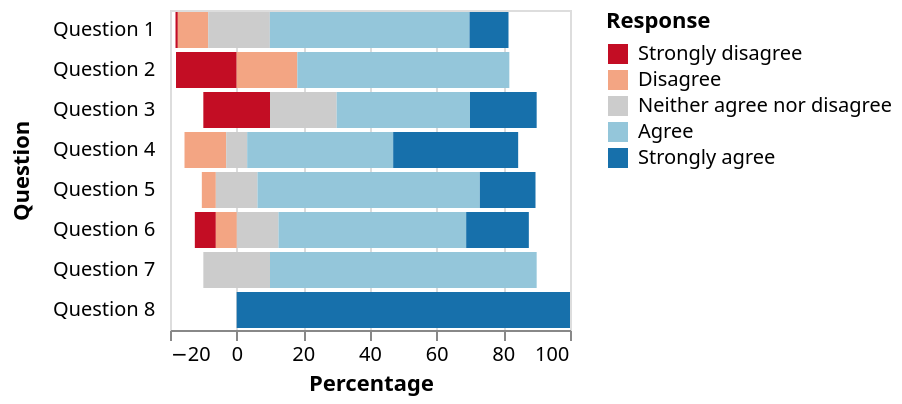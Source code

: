 {
    "$schema": "https://vega.github.io/schema/vega-lite/v5.json",
    "description": "A diverging stacked bar chart for sentiments towards a set of eight questions, displayed as percentages with neutral responses straddling the 0% mark",
    "data": {
    "values": [
      {"question": "Question 1", "type": "Strongly disagree", "value": 24, "percentage": 0.7},
      {"question": "Question 1", "type": "Disagree", "value": 294, "percentage": 9.1},
      {"question": "Question 1", "type": "Neither agree nor disagree", "value": 594, "percentage": 18.5},
      {"question": "Question 1", "type": "Agree", "value": 1927, "percentage": 59.9},
      {"question": "Question 1", "type": "Strongly agree", "value": 376, "percentage": 11.7},
      {"question": "Question 2", "type": "Strongly disagree", "value": 2, "percentage": 18.2},
      {"question": "Question 2", "type": "Disagree", "value": 2, "percentage": 18.2},
      {"question": "Question 2", "type": "Neither agree nor disagree", "value": 0, "percentage": 0},
      {"question": "Question 2", "type": "Agree", "value": 7, "percentage": 63.6},
      {"question": "Question 2", "type": "Strongly agree", "value": 11, "percentage": 0},
      {"question": "Question 3", "type": "Strongly disagree", "value": 2, "percentage": 20},
      {"question": "Question 3", "type": "Disagree", "value": 0, "percentage": 0},
      {"question": "Question 3", "type": "Neither agree nor disagree", "value": 2, "percentage": 20},
      {"question": "Question 3", "type": "Agree", "value": 4, "percentage": 40},
      {"question": "Question 3", "type": "Strongly agree", "value": 2, "percentage": 20},
      {"question": "Question 4", "type": "Strongly disagree", "value": 0, "percentage": 0},
      {"question": "Question 4", "type": "Disagree", "value": 2, "percentage": 12.5},
      {"question": "Question 4", "type": "Neither agree nor disagree", "value": 1, "percentage": 6.3},
      {"question": "Question 4", "type": "Agree", "value": 7, "percentage": 43.8},
      {"question": "Question 4", "type": "Strongly agree", "value": 6, "percentage": 37.5},
      {"question": "Question 5", "type": "Strongly disagree", "value": 0, "percentage": 0},
      {"question": "Question 5", "type": "Disagree", "value": 1, "percentage": 4.2},
      {"question": "Question 5", "type": "Neither agree nor disagree", "value": 3, "percentage": 12.5},
      {"question": "Question 5", "type": "Agree", "value": 16, "percentage": 66.7},
      {"question": "Question 5", "type": "Strongly agree", "value": 4, "percentage": 16.7},
      {"question": "Question 6", "type": "Strongly disagree", "value": 1, "percentage": 6.3},
      {"question": "Question 6", "type": "Disagree", "value": 1, "percentage": 6.3},
      {"question": "Question 6", "type": "Neither agree nor disagree", "value": 2, "percentage": 12.5},
      {"question": "Question 6", "type": "Agree", "value": 9, "percentage": 56.3},
      {"question": "Question 6", "type": "Strongly agree", "value": 3, "percentage": 18.8},
      {"question": "Question 7", "type": "Strongly disagree", "value": 0, "percentage": 0},
      {"question": "Question 7", "type": "Disagree", "value": 0, "percentage": 0},
      {"question": "Question 7", "type": "Neither agree nor disagree", "value": 1, "percentage": 20},
      {"question": "Question 7", "type": "Agree", "value": 4, "percentage": 80},
      {"question": "Question 7", "type": "Strongly agree", "value": 0, "percentage": 0},
      {"question": "Question 8", "type": "Strongly disagree", "value": 0, "percentage": 0},
      {"question": "Question 8", "type": "Disagree", "value": 0, "percentage": 0},
      {"question": "Question 8", "type": "Neither agree nor disagree", "value": 0, "percentage": 0},
      {"question": "Question 8", "type": "Agree", "value": 0, "percentage": 0},
      {"question": "Question 8", "type": "Strongly agree", "value": 2, "percentage": 100}
    ]
  },
 "transform": [
    {
      "calculate": "if(datum.type == 'Strongly Disagree',-2,0) + if(datum.type == 'Disagree',-1,0) + if(datum.type == 'Neither agree nor disagree',0,0) + if(datum.type == 'Agree',1,0) + if(datum.type == 'Strongly agree',2,0)", "as": "q_order"
    },
    {
      "calculate": "if(datum.type == 'Strongly Disagree' || datum.type == 'Disagree', datum.percentage,0) + if(datum.type == 'Neither agree nor disagree', datum.percentage/2,0)", "as": "signed_percentage"
    },
    {
      "stack": "percentage", "as":["v1","v2"], "groupby": ["question"]
    },
    {
      "joinaggregate": [
        {
          "field": "signed_percentage",
          "op": "sum",
          "as": "offset"

        }
      ],
      "groupby": ["question"]
    },
    {"calculate": "datum.v1 - datum.offset", "as":"nx"},
    {"calculate": "datum.v2 - datum.offset", "as":"nx2"}

 ],
 "mark": "bar",
 "encoding": {
   "x": {
     "field": "nx",
     "type": "quantitative",
     "title": "Percentage"
   },
   "x2":{ "field":"nx2" },
   "y":{
     "field":"question",
     "type": "nominal",
     "title":"Question",
     "axis":{
       "offset":5,
       "ticks":false,
       "minExtent":60,
       "domain": false
     }
   },
   "color":{
     "field":"type",
     "type": "nominal",
     "title":"Response",
     "scale":{
      "domain": ["Strongly disagree", "Disagree", "Neither agree nor disagree", "Agree", "Strongly agree"],
      "range": ["#c30d24", "#f3a583", "#cccccc", "#94c6da", "#1770ab"],
      "type": "ordinal"
     }  
   }
 }
}